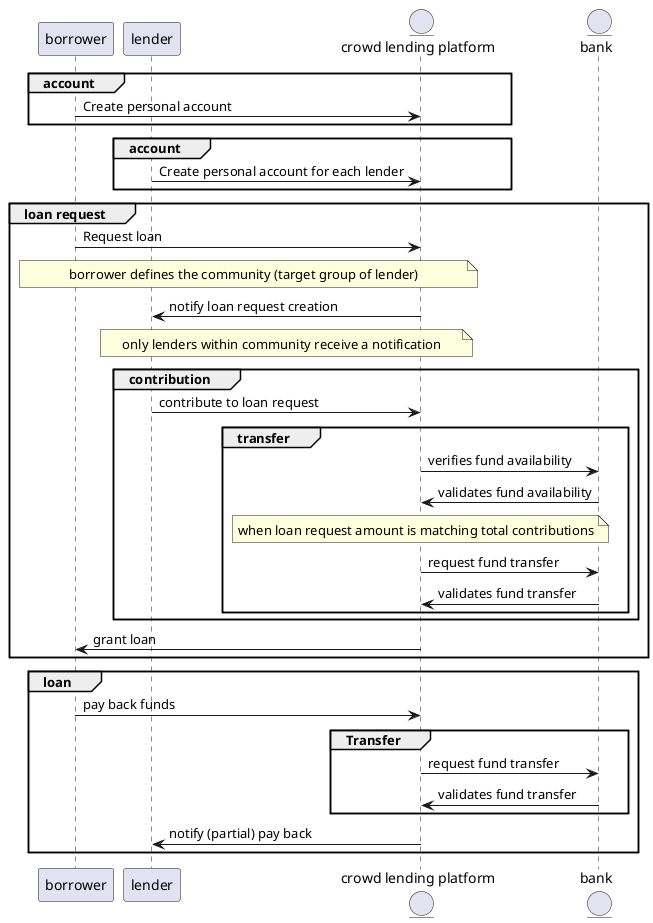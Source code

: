 @startuml

participant borrower as bw
participant lender as ld
entity "crowd lending platform" as cl
entity bank as bk

group account
bw -> cl: Create personal account
end group

group account
ld -> cl: Create personal account for each lender
end group

group loan request
bw -> cl: Request loan

note over bw, cl: borrower defines the community (target group of lender)

cl -> ld: notify loan request creation

note over ld, cl: only lenders within community receive a notification

group contribution
ld -> cl: contribute to loan request

group transfer
cl -> bk: verifies fund availability
bk -> cl: validates fund availability
note over cl: when loan request amount is matching total contributions

cl -> bk: request fund transfer
bk -> cl: validates fund transfer
end group

end group

cl -> bw: grant loan
end group

group loan
bw -> cl: pay back funds

group Transfer
cl -> bk: request fund transfer
bk -> cl: validates fund transfer
end group

cl -> ld: notify (partial) pay back
end group
@enduml